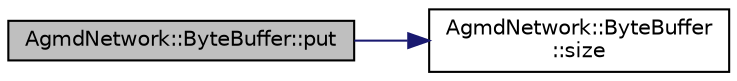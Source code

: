 digraph "AgmdNetwork::ByteBuffer::put"
{
  edge [fontname="Helvetica",fontsize="10",labelfontname="Helvetica",labelfontsize="10"];
  node [fontname="Helvetica",fontsize="10",shape=record];
  rankdir="LR";
  Node1 [label="AgmdNetwork::ByteBuffer::put",height=0.2,width=0.4,color="black", fillcolor="grey75", style="filled" fontcolor="black"];
  Node1 -> Node2 [color="midnightblue",fontsize="10",style="solid"];
  Node2 [label="AgmdNetwork::ByteBuffer\l::size",height=0.2,width=0.4,color="black", fillcolor="white", style="filled",URL="$class_agmd_network_1_1_byte_buffer.html#a098026cc32635b486d7df2cfca21c192"];
}
